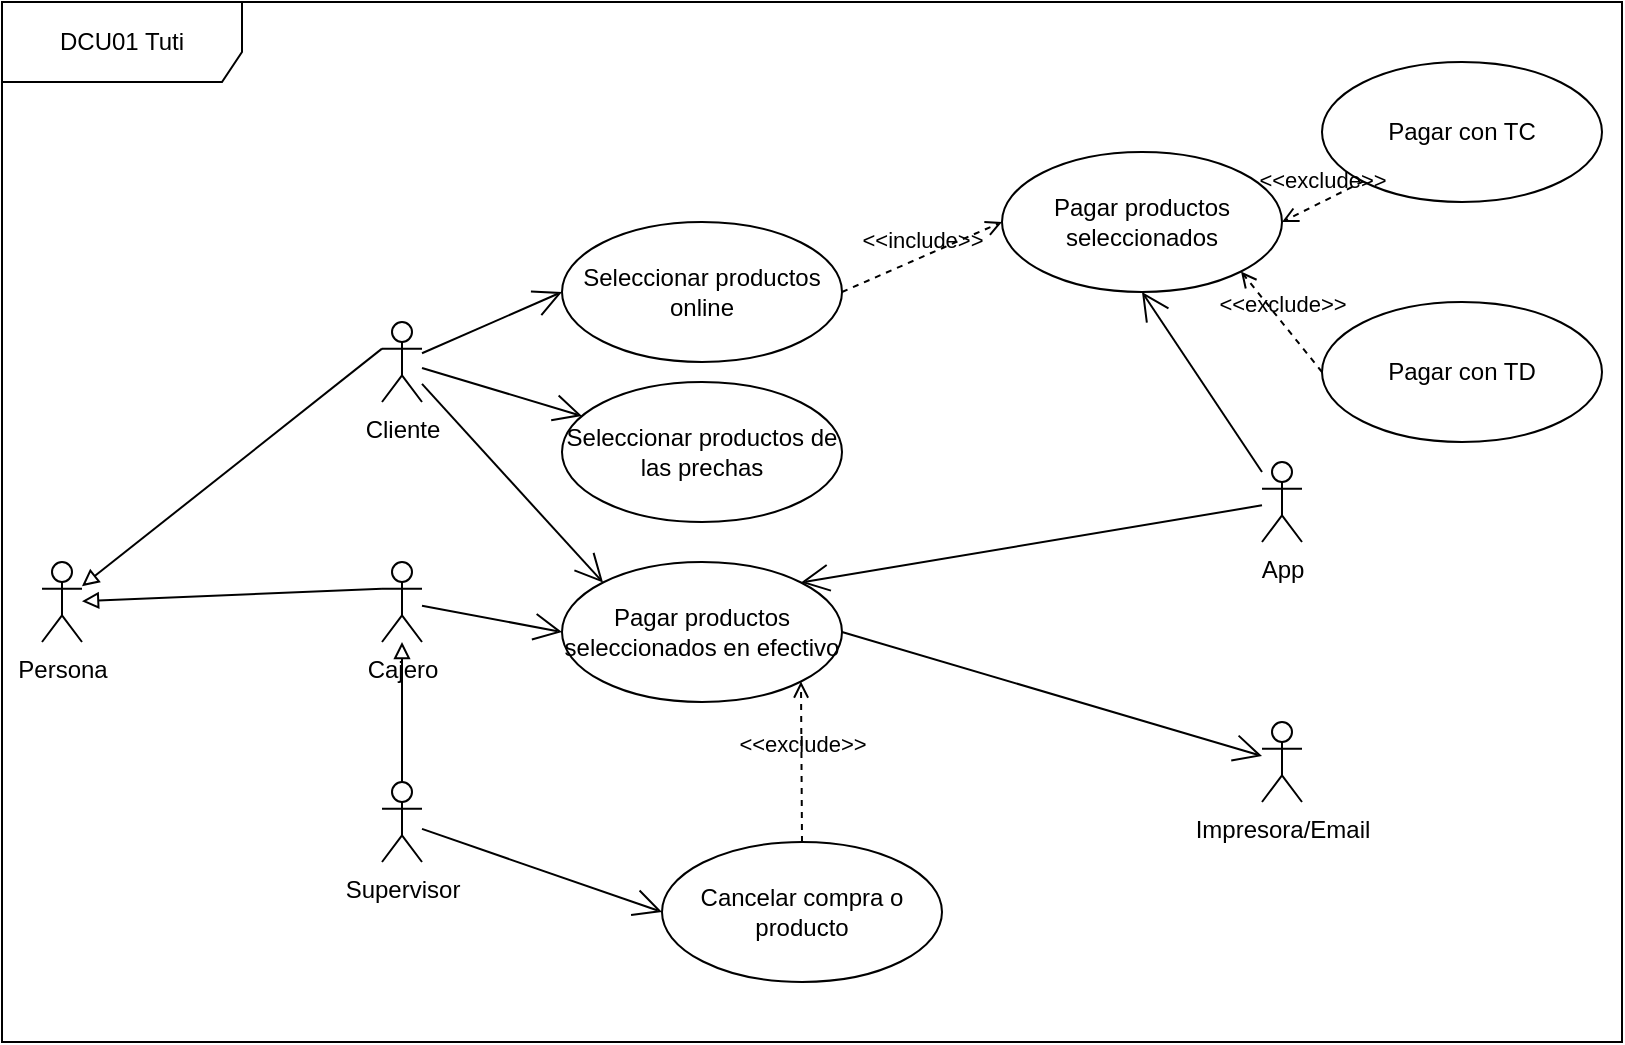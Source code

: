 <mxfile>
    <diagram id="PChqVq-TcKxoQVcRfWpP" name="Page-1">
        <mxGraphModel dx="1189" dy="679" grid="1" gridSize="10" guides="1" tooltips="1" connect="1" arrows="1" fold="1" page="1" pageScale="1" pageWidth="850" pageHeight="1100" background="none" math="0" shadow="0">
            <root>
                <mxCell id="0"/>
                <mxCell id="1" parent="0"/>
                <mxCell id="63" style="edgeStyle=none;html=1;exitX=0;exitY=0.333;exitDx=0;exitDy=0;exitPerimeter=0;endArrow=block;endFill=0;" edge="1" parent="1" source="2" target="44">
                    <mxGeometry relative="1" as="geometry"/>
                </mxCell>
                <mxCell id="2" value="Cliente" style="shape=umlActor;verticalLabelPosition=bottom;verticalAlign=top;html=1;" vertex="1" parent="1">
                    <mxGeometry x="200" y="180" width="20" height="40" as="geometry"/>
                </mxCell>
                <mxCell id="62" style="edgeStyle=none;html=1;exitX=0;exitY=0.333;exitDx=0;exitDy=0;exitPerimeter=0;endArrow=block;endFill=0;" edge="1" parent="1" source="4" target="44">
                    <mxGeometry relative="1" as="geometry"/>
                </mxCell>
                <mxCell id="4" value="Cajero" style="shape=umlActor;verticalLabelPosition=bottom;verticalAlign=top;html=1;" vertex="1" parent="1">
                    <mxGeometry x="200" y="300" width="20" height="40" as="geometry"/>
                </mxCell>
                <mxCell id="65" style="edgeStyle=none;html=1;exitX=0.5;exitY=0;exitDx=0;exitDy=0;exitPerimeter=0;endArrow=block;endFill=0;" edge="1" parent="1" source="5" target="4">
                    <mxGeometry relative="1" as="geometry"/>
                </mxCell>
                <mxCell id="5" value="Supervisor" style="shape=umlActor;verticalLabelPosition=bottom;verticalAlign=top;html=1;" vertex="1" parent="1">
                    <mxGeometry x="200" y="410" width="20" height="40" as="geometry"/>
                </mxCell>
                <mxCell id="11" value="Seleccionar productos de las prechas" style="ellipse;whiteSpace=wrap;html=1;" vertex="1" parent="1">
                    <mxGeometry x="290" y="210" width="140" height="70" as="geometry"/>
                </mxCell>
                <mxCell id="12" value="Seleccionar productos online" style="ellipse;whiteSpace=wrap;html=1;" vertex="1" parent="1">
                    <mxGeometry x="290" y="130" width="140" height="70" as="geometry"/>
                </mxCell>
                <mxCell id="18" value="Pagar productos seleccionados en efectivo&lt;span style=&quot;color: rgba(0, 0, 0, 0); font-family: monospace; font-size: 0px; text-align: start;&quot;&gt;%3CmxGraphModel%3E%3Croot%3E%3CmxCell%20id%3D%220%22%2F%3E%3CmxCell%20id%3D%221%22%20parent%3D%220%22%2F%3E%3CmxCell%20id%3D%222%22%20value%3D%22Seleccionar%20productos%20de%20las%20prechas%22%20style%3D%22ellipse%3BwhiteSpace%3Dwrap%3Bhtml%3D1%3B%22%20vertex%3D%221%22%20parent%3D%221%22%3E%3CmxGeometry%20x%3D%22160%22%20y%3D%2290%22%20width%3D%22140%22%20height%3D%2270%22%20as%3D%22geometry%22%2F%3E%3C%2FmxCell%3E%3C%2Froot%3E%3C%2FmxGraphModel%3E&lt;/span&gt;" style="ellipse;whiteSpace=wrap;html=1;" vertex="1" parent="1">
                    <mxGeometry x="290" y="300" width="140" height="70" as="geometry"/>
                </mxCell>
                <mxCell id="20" value="Pagar productos seleccionados" style="ellipse;whiteSpace=wrap;html=1;" vertex="1" parent="1">
                    <mxGeometry x="510" y="95" width="140" height="70" as="geometry"/>
                </mxCell>
                <mxCell id="22" value="Pagar con TC" style="ellipse;whiteSpace=wrap;html=1;" vertex="1" parent="1">
                    <mxGeometry x="670" y="50" width="140" height="70" as="geometry"/>
                </mxCell>
                <mxCell id="23" value="Pagar con TD" style="ellipse;whiteSpace=wrap;html=1;" vertex="1" parent="1">
                    <mxGeometry x="670" y="170" width="140" height="70" as="geometry"/>
                </mxCell>
                <mxCell id="28" value="&amp;lt;&amp;lt;include&amp;gt;&amp;gt;" style="html=1;verticalAlign=bottom;labelBackgroundColor=none;endArrow=open;endFill=0;dashed=1;exitX=1;exitY=0.5;exitDx=0;exitDy=0;entryX=0;entryY=0.5;entryDx=0;entryDy=0;" edge="1" parent="1" source="12" target="20">
                    <mxGeometry width="160" relative="1" as="geometry">
                        <mxPoint x="460" y="150" as="sourcePoint"/>
                        <mxPoint x="620" y="150" as="targetPoint"/>
                    </mxGeometry>
                </mxCell>
                <mxCell id="29" value="&amp;lt;&amp;lt;exclude&amp;gt;&amp;gt;" style="html=1;verticalAlign=bottom;labelBackgroundColor=none;endArrow=open;endFill=0;dashed=1;entryX=1;entryY=0.5;entryDx=0;entryDy=0;exitX=0;exitY=1;exitDx=0;exitDy=0;" edge="1" parent="1" source="22" target="20">
                    <mxGeometry x="-0.021" y="-2" width="160" relative="1" as="geometry">
                        <mxPoint x="460" y="150" as="sourcePoint"/>
                        <mxPoint x="620" y="150" as="targetPoint"/>
                        <mxPoint as="offset"/>
                    </mxGeometry>
                </mxCell>
                <mxCell id="31" value="&amp;lt;&amp;lt;exclude&amp;gt;&amp;gt;" style="html=1;verticalAlign=bottom;labelBackgroundColor=none;endArrow=open;endFill=0;dashed=1;entryX=1;entryY=1;entryDx=0;entryDy=0;exitX=0;exitY=0.5;exitDx=0;exitDy=0;" edge="1" parent="1" source="23" target="20">
                    <mxGeometry width="160" relative="1" as="geometry">
                        <mxPoint x="540" y="300" as="sourcePoint"/>
                        <mxPoint x="700" y="300" as="targetPoint"/>
                    </mxGeometry>
                </mxCell>
                <mxCell id="36" value="App" style="shape=umlActor;verticalLabelPosition=bottom;verticalAlign=top;html=1;" vertex="1" parent="1">
                    <mxGeometry x="640" y="250" width="20" height="40" as="geometry"/>
                </mxCell>
                <mxCell id="37" value="Impresora/Email" style="shape=umlActor;verticalLabelPosition=bottom;verticalAlign=top;html=1;" vertex="1" parent="1">
                    <mxGeometry x="640" y="380" width="20" height="40" as="geometry"/>
                </mxCell>
                <mxCell id="41" value="Cancelar compra o producto" style="ellipse;whiteSpace=wrap;html=1;" vertex="1" parent="1">
                    <mxGeometry x="340" y="440" width="140" height="70" as="geometry"/>
                </mxCell>
                <mxCell id="42" value="&amp;lt;&amp;lt;exclude&amp;gt;&amp;gt;" style="html=1;verticalAlign=bottom;labelBackgroundColor=none;endArrow=open;endFill=0;dashed=1;entryX=1;entryY=1;entryDx=0;entryDy=0;exitX=0.5;exitY=0;exitDx=0;exitDy=0;" edge="1" parent="1" source="41" target="18">
                    <mxGeometry width="160" relative="1" as="geometry">
                        <mxPoint x="720" y="210" as="sourcePoint"/>
                        <mxPoint x="639.497" y="164.749" as="targetPoint"/>
                    </mxGeometry>
                </mxCell>
                <mxCell id="44" value="Persona" style="shape=umlActor;verticalLabelPosition=bottom;verticalAlign=top;html=1;" vertex="1" parent="1">
                    <mxGeometry x="30" y="300" width="20" height="40" as="geometry"/>
                </mxCell>
                <mxCell id="47" value="" style="endArrow=open;endFill=1;endSize=12;html=1;entryX=0;entryY=0.5;entryDx=0;entryDy=0;" edge="1" parent="1" source="2" target="12">
                    <mxGeometry width="160" relative="1" as="geometry">
                        <mxPoint x="230" y="190" as="sourcePoint"/>
                        <mxPoint x="270" y="250" as="targetPoint"/>
                    </mxGeometry>
                </mxCell>
                <mxCell id="48" value="" style="endArrow=open;endFill=1;endSize=12;html=1;" edge="1" parent="1" source="2" target="11">
                    <mxGeometry width="160" relative="1" as="geometry">
                        <mxPoint x="230" y="210" as="sourcePoint"/>
                        <mxPoint x="270" y="250" as="targetPoint"/>
                    </mxGeometry>
                </mxCell>
                <mxCell id="49" value="" style="endArrow=open;endFill=1;endSize=12;html=1;entryX=0;entryY=0;entryDx=0;entryDy=0;" edge="1" parent="1" source="2" target="18">
                    <mxGeometry width="160" relative="1" as="geometry">
                        <mxPoint x="230" y="250" as="sourcePoint"/>
                        <mxPoint x="270" y="250" as="targetPoint"/>
                    </mxGeometry>
                </mxCell>
                <mxCell id="50" value="" style="endArrow=open;endFill=1;endSize=12;html=1;entryX=0;entryY=0.5;entryDx=0;entryDy=0;" edge="1" parent="1" source="4" target="18">
                    <mxGeometry width="160" relative="1" as="geometry">
                        <mxPoint x="240" y="350" as="sourcePoint"/>
                        <mxPoint x="270" y="350" as="targetPoint"/>
                    </mxGeometry>
                </mxCell>
                <mxCell id="51" value="" style="endArrow=open;endFill=1;endSize=12;html=1;entryX=0;entryY=0.5;entryDx=0;entryDy=0;" edge="1" parent="1" source="5" target="41">
                    <mxGeometry width="160" relative="1" as="geometry">
                        <mxPoint x="240" y="350" as="sourcePoint"/>
                        <mxPoint x="400" y="350" as="targetPoint"/>
                    </mxGeometry>
                </mxCell>
                <mxCell id="52" value="" style="endArrow=open;endFill=1;endSize=12;html=1;entryX=1;entryY=0;entryDx=0;entryDy=0;" edge="1" parent="1" source="36" target="18">
                    <mxGeometry width="160" relative="1" as="geometry">
                        <mxPoint x="430" y="350" as="sourcePoint"/>
                        <mxPoint x="590" y="350" as="targetPoint"/>
                    </mxGeometry>
                </mxCell>
                <mxCell id="53" value="" style="endArrow=open;endFill=1;endSize=12;html=1;exitX=1;exitY=0.5;exitDx=0;exitDy=0;" edge="1" parent="1" source="18" target="37">
                    <mxGeometry width="160" relative="1" as="geometry">
                        <mxPoint x="430" y="350" as="sourcePoint"/>
                        <mxPoint x="590" y="350" as="targetPoint"/>
                    </mxGeometry>
                </mxCell>
                <mxCell id="54" value="" style="endArrow=open;endFill=1;endSize=12;html=1;entryX=0.5;entryY=1;entryDx=0;entryDy=0;" edge="1" parent="1" source="36" target="20">
                    <mxGeometry width="160" relative="1" as="geometry">
                        <mxPoint x="430" y="250" as="sourcePoint"/>
                        <mxPoint x="590" y="250" as="targetPoint"/>
                    </mxGeometry>
                </mxCell>
                <mxCell id="71" value="DCU01 Tuti" style="shape=umlFrame;whiteSpace=wrap;html=1;width=120;height=40;" vertex="1" parent="1">
                    <mxGeometry x="10" y="20" width="810" height="520" as="geometry"/>
                </mxCell>
            </root>
        </mxGraphModel>
    </diagram>
</mxfile>